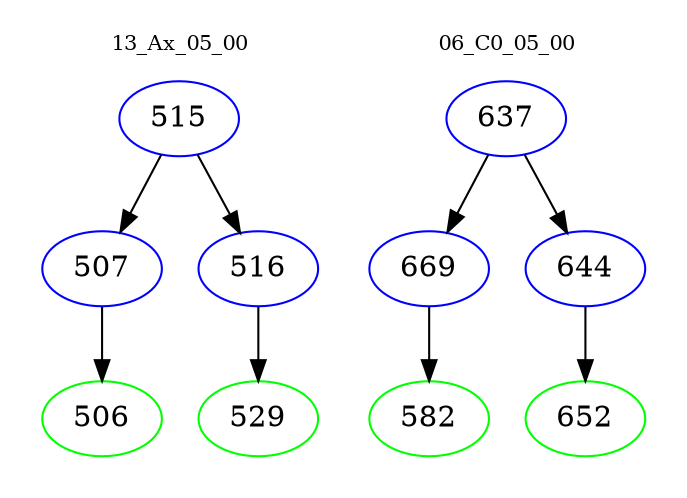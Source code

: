 digraph{
subgraph cluster_0 {
color = white
label = "13_Ax_05_00";
fontsize=10;
T0_515 [label="515", color="blue"]
T0_515 -> T0_507 [color="black"]
T0_507 [label="507", color="blue"]
T0_507 -> T0_506 [color="black"]
T0_506 [label="506", color="green"]
T0_515 -> T0_516 [color="black"]
T0_516 [label="516", color="blue"]
T0_516 -> T0_529 [color="black"]
T0_529 [label="529", color="green"]
}
subgraph cluster_1 {
color = white
label = "06_C0_05_00";
fontsize=10;
T1_637 [label="637", color="blue"]
T1_637 -> T1_669 [color="black"]
T1_669 [label="669", color="blue"]
T1_669 -> T1_582 [color="black"]
T1_582 [label="582", color="green"]
T1_637 -> T1_644 [color="black"]
T1_644 [label="644", color="blue"]
T1_644 -> T1_652 [color="black"]
T1_652 [label="652", color="green"]
}
}
